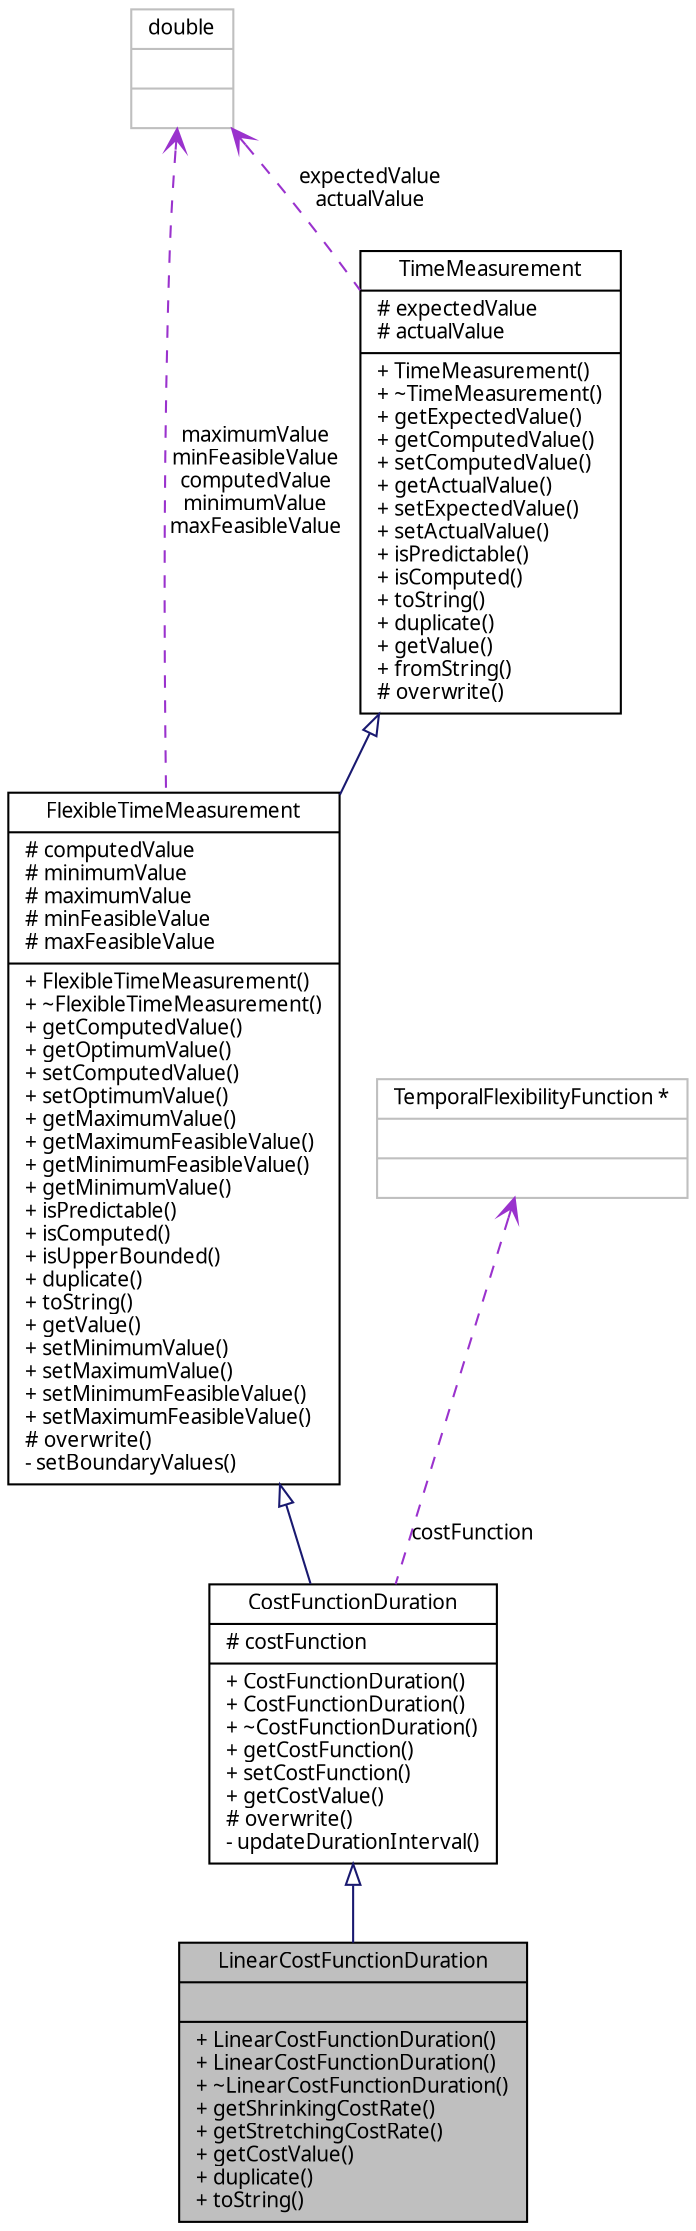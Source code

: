 digraph G
{
  edge [fontname="FreeSans.ttf",fontsize=10,labelfontname="FreeSans.ttf",labelfontsize=10];
  node [fontname="FreeSans.ttf",fontsize=10,shape=record];
  Node1 [label="{LinearCostFunctionDuration\n||+ LinearCostFunctionDuration()\l+ LinearCostFunctionDuration()\l+ ~LinearCostFunctionDuration()\l+ getShrinkingCostRate()\l+ getStretchingCostRate()\l+ getCostValue()\l+ duplicate()\l+ toString()\l}",height=0.2,width=0.4,color="black", fillcolor="grey75", style="filled" fontcolor="black"];
  Node2 -> Node1 [dir=back,color="midnightblue",fontsize=10,style="solid",arrowtail="empty"];
  Node2 [label="{CostFunctionDuration\n|# costFunction\l|+ CostFunctionDuration()\l+ CostFunctionDuration()\l+ ~CostFunctionDuration()\l+ getCostFunction()\l+ setCostFunction()\l+ getCostValue()\l# overwrite()\l- updateDurationInterval()\l}",height=0.2,width=0.4,color="black", fillcolor="white", style="filled",URL="$classbr_1_1pucrio_1_1telemidia_1_1ginga_1_1ncl_1_1model_1_1time_1_1CostFunctionDuration.html"];
  Node3 -> Node2 [dir=back,color="midnightblue",fontsize=10,style="solid",arrowtail="empty"];
  Node3 [label="{FlexibleTimeMeasurement\n|# computedValue\l# minimumValue\l# maximumValue\l# minFeasibleValue\l# maxFeasibleValue\l|+ FlexibleTimeMeasurement()\l+ ~FlexibleTimeMeasurement()\l+ getComputedValue()\l+ getOptimumValue()\l+ setComputedValue()\l+ setOptimumValue()\l+ getMaximumValue()\l+ getMaximumFeasibleValue()\l+ getMinimumFeasibleValue()\l+ getMinimumValue()\l+ isPredictable()\l+ isComputed()\l+ isUpperBounded()\l+ duplicate()\l+ toString()\l+ getValue()\l+ setMinimumValue()\l+ setMaximumValue()\l+ setMinimumFeasibleValue()\l+ setMaximumFeasibleValue()\l# overwrite()\l- setBoundaryValues()\l}",height=0.2,width=0.4,color="black", fillcolor="white", style="filled",URL="$classbr_1_1pucrio_1_1telemidia_1_1ginga_1_1ncl_1_1model_1_1time_1_1FlexibleTimeMeasurement.html"];
  Node4 -> Node3 [dir=back,color="midnightblue",fontsize=10,style="solid",arrowtail="empty"];
  Node4 [label="{TimeMeasurement\n|# expectedValue\l# actualValue\l|+ TimeMeasurement()\l+ ~TimeMeasurement()\l+ getExpectedValue()\l+ getComputedValue()\l+ setComputedValue()\l+ getActualValue()\l+ setExpectedValue()\l+ setActualValue()\l+ isPredictable()\l+ isComputed()\l+ toString()\l+ duplicate()\l+ getValue()\l+ fromString()\l# overwrite()\l}",height=0.2,width=0.4,color="black", fillcolor="white", style="filled",URL="$classbr_1_1pucrio_1_1telemidia_1_1ginga_1_1ncl_1_1model_1_1time_1_1TimeMeasurement.html"];
  Node5 -> Node4 [dir=back,color="darkorchid3",fontsize=10,style="dashed",label="expectedValue\nactualValue",arrowtail="open"];
  Node5 [label="{double\n||}",height=0.2,width=0.4,color="grey75", fillcolor="white", style="filled"];
  Node5 -> Node3 [dir=back,color="darkorchid3",fontsize=10,style="dashed",label="maximumValue\nminFeasibleValue\ncomputedValue\nminimumValue\nmaxFeasibleValue",arrowtail="open"];
  Node6 -> Node2 [dir=back,color="darkorchid3",fontsize=10,style="dashed",label="costFunction",arrowtail="open"];
  Node6 [label="{TemporalFlexibilityFunction *\n||}",height=0.2,width=0.4,color="grey75", fillcolor="white", style="filled"];
}
